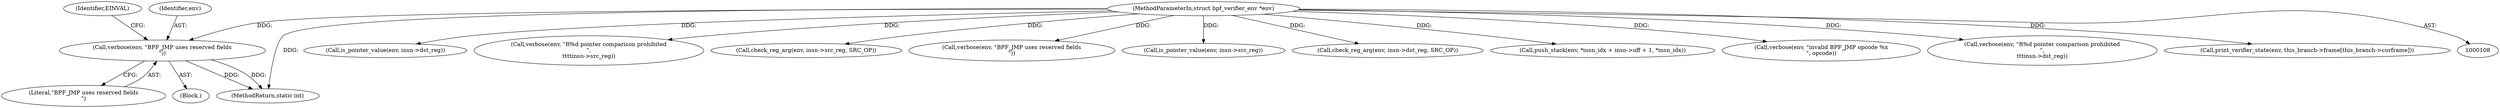 digraph "0_linux_979d63d50c0c0f7bc537bf821e056cc9fe5abd38_0@pointer" {
"1000169" [label="(Call,verbose(env, \"BPF_JMP uses reserved fields\n\"))"];
"1000109" [label="(MethodParameterIn,struct bpf_verifier_env *env)"];
"1000497" [label="(Call,is_pointer_value(env, insn->dst_reg))"];
"1000174" [label="(Identifier,EINVAL)"];
"1000109" [label="(MethodParameterIn,struct bpf_verifier_env *env)"];
"1000194" [label="(Call,verbose(env, \"R%d pointer comparison prohibited\n\",\n\t\t\t\tinsn->src_reg))"];
"1000171" [label="(Literal,\"BPF_JMP uses reserved fields\n\")"];
"1000177" [label="(Call,check_reg_arg(env, insn->src_reg, SRC_OP))"];
"1000212" [label="(Call,verbose(env, \"BPF_JMP uses reserved fields\n\"))"];
"1000169" [label="(Call,verbose(env, \"BPF_JMP uses reserved fields\n\"))"];
"1000168" [label="(Block,)"];
"1000529" [label="(MethodReturn,static int)"];
"1000188" [label="(Call,is_pointer_value(env, insn->src_reg))"];
"1000220" [label="(Call,check_reg_arg(env, insn->dst_reg, SRC_OP))"];
"1000278" [label="(Call,push_stack(env, *insn_idx + insn->off + 1, *insn_idx))"];
"1000147" [label="(Call,verbose(env, \"invalid BPF_JMP opcode %x\n\", opcode))"];
"1000170" [label="(Identifier,env)"];
"1000503" [label="(Call,verbose(env, \"R%d pointer comparison prohibited\n\",\n\t\t\tinsn->dst_reg))"];
"1000518" [label="(Call,print_verifier_state(env, this_branch->frame[this_branch->curframe]))"];
"1000169" -> "1000168"  [label="AST: "];
"1000169" -> "1000171"  [label="CFG: "];
"1000170" -> "1000169"  [label="AST: "];
"1000171" -> "1000169"  [label="AST: "];
"1000174" -> "1000169"  [label="CFG: "];
"1000169" -> "1000529"  [label="DDG: "];
"1000169" -> "1000529"  [label="DDG: "];
"1000109" -> "1000169"  [label="DDG: "];
"1000109" -> "1000108"  [label="AST: "];
"1000109" -> "1000529"  [label="DDG: "];
"1000109" -> "1000147"  [label="DDG: "];
"1000109" -> "1000177"  [label="DDG: "];
"1000109" -> "1000188"  [label="DDG: "];
"1000109" -> "1000194"  [label="DDG: "];
"1000109" -> "1000212"  [label="DDG: "];
"1000109" -> "1000220"  [label="DDG: "];
"1000109" -> "1000278"  [label="DDG: "];
"1000109" -> "1000497"  [label="DDG: "];
"1000109" -> "1000503"  [label="DDG: "];
"1000109" -> "1000518"  [label="DDG: "];
}

